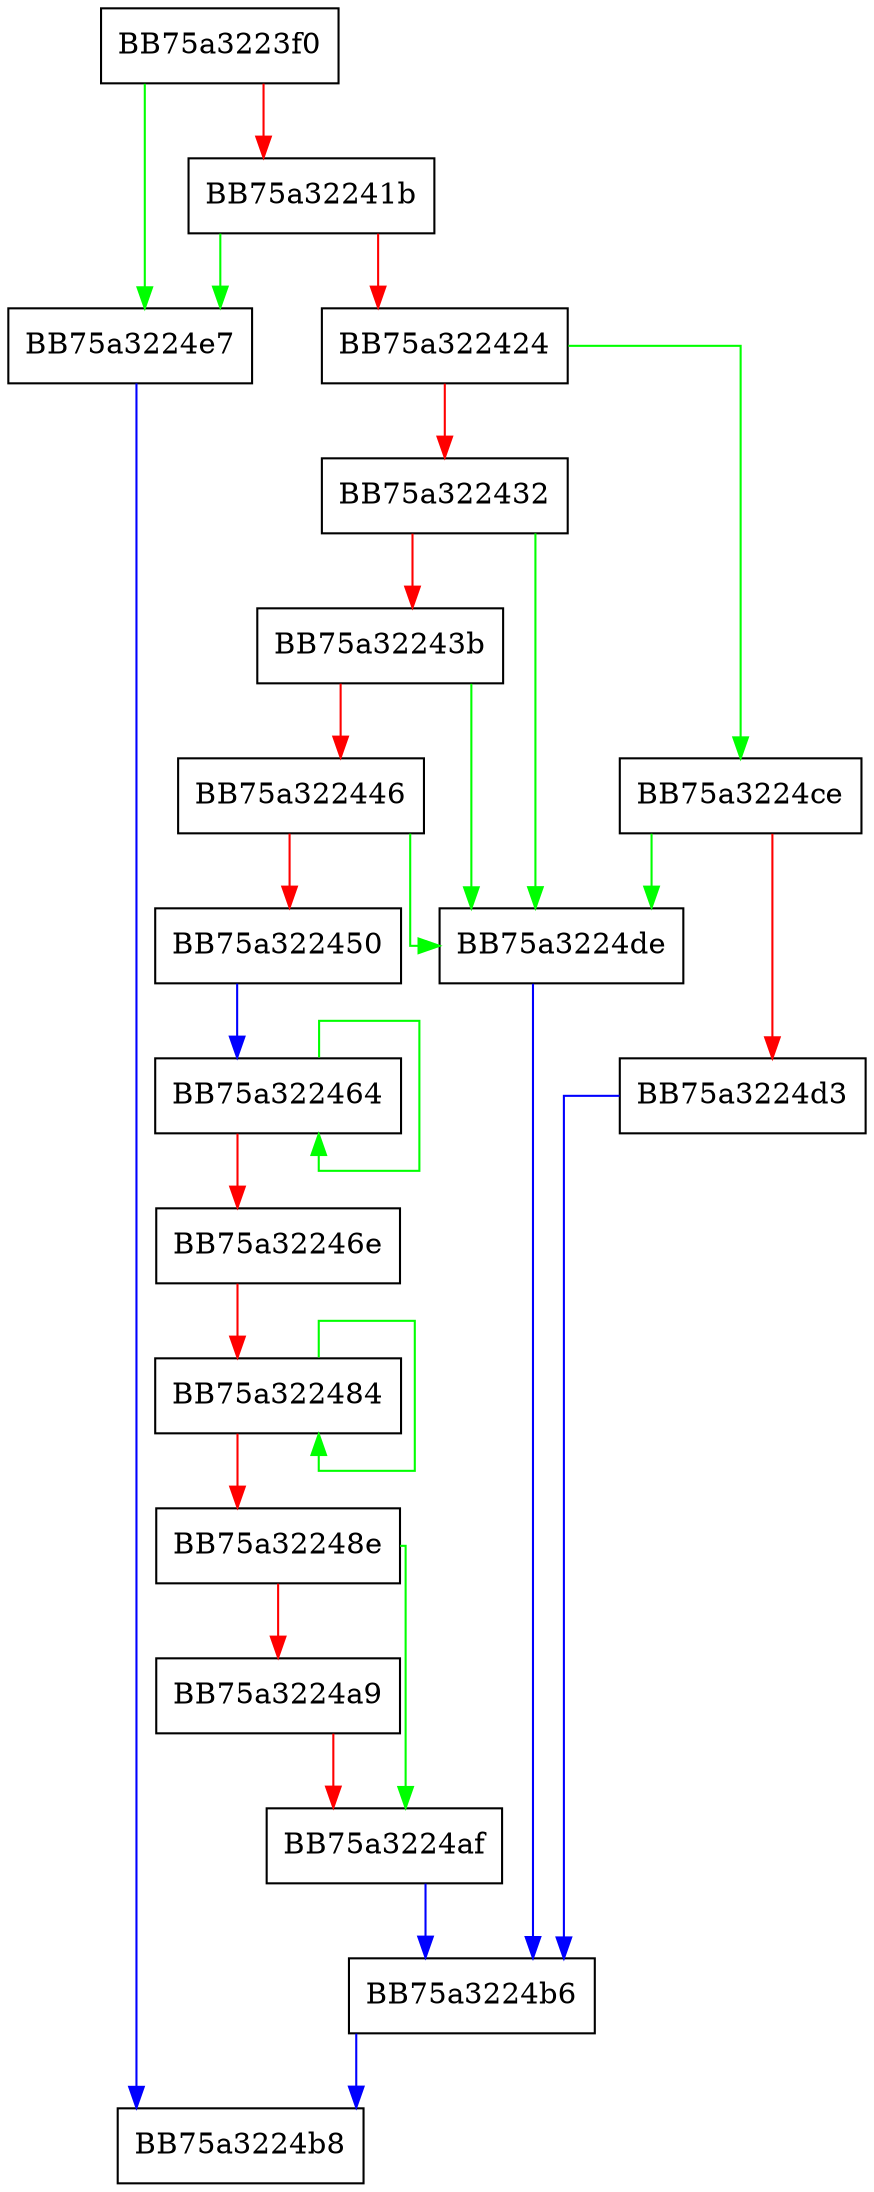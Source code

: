 digraph pRegexCompare {
  node [shape="box"];
  graph [splines=ortho];
  BB75a3223f0 -> BB75a3224e7 [color="green"];
  BB75a3223f0 -> BB75a32241b [color="red"];
  BB75a32241b -> BB75a3224e7 [color="green"];
  BB75a32241b -> BB75a322424 [color="red"];
  BB75a322424 -> BB75a3224ce [color="green"];
  BB75a322424 -> BB75a322432 [color="red"];
  BB75a322432 -> BB75a3224de [color="green"];
  BB75a322432 -> BB75a32243b [color="red"];
  BB75a32243b -> BB75a3224de [color="green"];
  BB75a32243b -> BB75a322446 [color="red"];
  BB75a322446 -> BB75a3224de [color="green"];
  BB75a322446 -> BB75a322450 [color="red"];
  BB75a322450 -> BB75a322464 [color="blue"];
  BB75a322464 -> BB75a322464 [color="green"];
  BB75a322464 -> BB75a32246e [color="red"];
  BB75a32246e -> BB75a322484 [color="red"];
  BB75a322484 -> BB75a322484 [color="green"];
  BB75a322484 -> BB75a32248e [color="red"];
  BB75a32248e -> BB75a3224af [color="green"];
  BB75a32248e -> BB75a3224a9 [color="red"];
  BB75a3224a9 -> BB75a3224af [color="red"];
  BB75a3224af -> BB75a3224b6 [color="blue"];
  BB75a3224b6 -> BB75a3224b8 [color="blue"];
  BB75a3224ce -> BB75a3224de [color="green"];
  BB75a3224ce -> BB75a3224d3 [color="red"];
  BB75a3224d3 -> BB75a3224b6 [color="blue"];
  BB75a3224de -> BB75a3224b6 [color="blue"];
  BB75a3224e7 -> BB75a3224b8 [color="blue"];
}